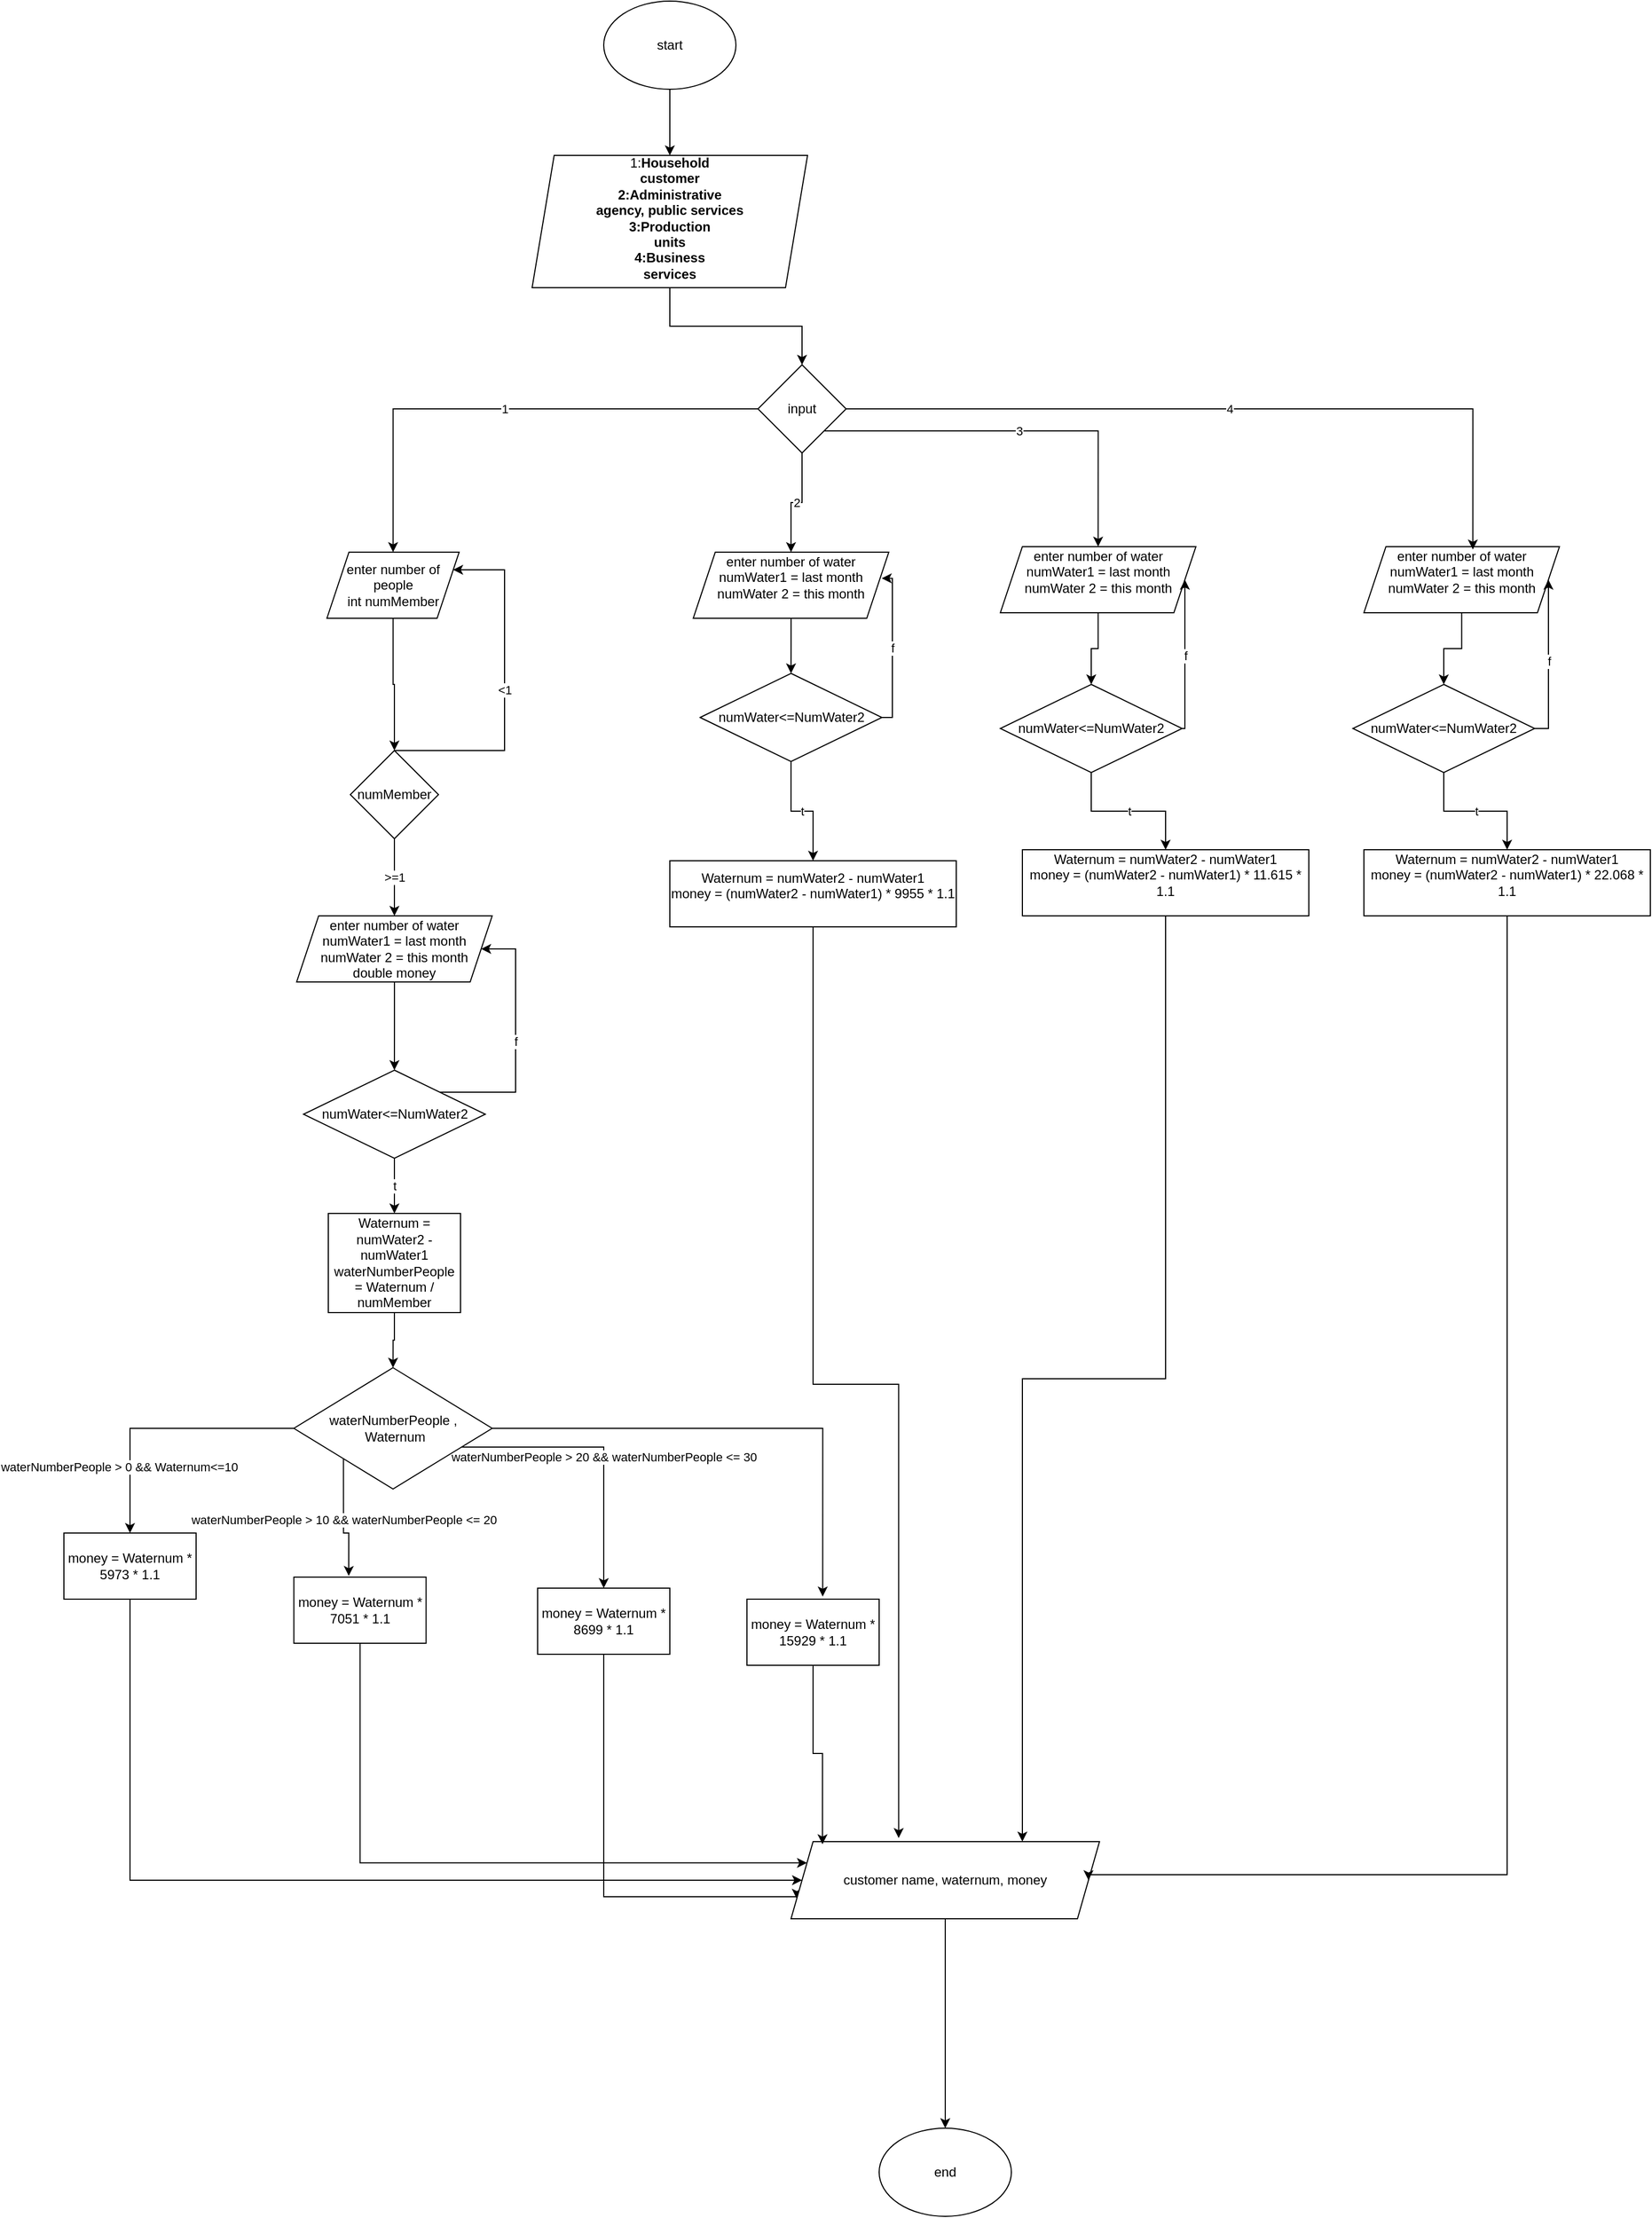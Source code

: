 <mxfile version="23.1.5" type="github">
  <diagram id="C5RBs43oDa-KdzZeNtuy" name="Page-1">
    <mxGraphModel dx="2873" dy="1116" grid="1" gridSize="10" guides="1" tooltips="1" connect="1" arrows="1" fold="1" page="1" pageScale="1" pageWidth="827" pageHeight="1169" math="0" shadow="0">
      <root>
        <mxCell id="WIyWlLk6GJQsqaUBKTNV-0" />
        <mxCell id="WIyWlLk6GJQsqaUBKTNV-1" parent="WIyWlLk6GJQsqaUBKTNV-0" />
        <mxCell id="IxqanWvYmib5GWyPyqOm-8" value="" style="edgeStyle=orthogonalEdgeStyle;rounded=0;orthogonalLoop=1;jettySize=auto;html=1;" edge="1" parent="WIyWlLk6GJQsqaUBKTNV-1" source="IxqanWvYmib5GWyPyqOm-1" target="IxqanWvYmib5GWyPyqOm-7">
          <mxGeometry relative="1" as="geometry" />
        </mxCell>
        <mxCell id="IxqanWvYmib5GWyPyqOm-1" value="start" style="ellipse;whiteSpace=wrap;html=1;" vertex="1" parent="WIyWlLk6GJQsqaUBKTNV-1">
          <mxGeometry x="90" y="30" width="120" height="80" as="geometry" />
        </mxCell>
        <mxCell id="IxqanWvYmib5GWyPyqOm-10" style="edgeStyle=orthogonalEdgeStyle;rounded=0;orthogonalLoop=1;jettySize=auto;html=1;entryX=0.5;entryY=0;entryDx=0;entryDy=0;" edge="1" parent="WIyWlLk6GJQsqaUBKTNV-1" source="IxqanWvYmib5GWyPyqOm-7" target="IxqanWvYmib5GWyPyqOm-9">
          <mxGeometry relative="1" as="geometry" />
        </mxCell>
        <mxCell id="IxqanWvYmib5GWyPyqOm-7" value="1:&lt;b style=&quot;text-align: justify; background-color: initial;&quot;&gt;Household&lt;br/&gt;customer&lt;br&gt;2:&lt;/b&gt;&lt;b&gt;Administrative&lt;br/&gt;agency, public services&lt;br&gt;&lt;/b&gt;&lt;b style=&quot;text-align: justify; background-color: initial;&quot;&gt;3:&lt;/b&gt;&lt;b&gt;Production&lt;br/&gt;units&lt;br&gt;&lt;/b&gt;&lt;b style=&quot;text-align: justify; background-color: initial;&quot;&gt;4:&lt;/b&gt;&lt;b&gt;Business&lt;br/&gt;services&lt;/b&gt;&lt;b style=&quot;text-align: justify; background-color: initial;&quot;&gt;&lt;br&gt;&lt;/b&gt;&lt;p style=&quot;margin-top:4.3pt;margin-right:5.55pt;margin-bottom:&lt;br/&gt;0cm;margin-left:0cm;margin-bottom:.0001pt;text-align:justify&quot; class=&quot;MsoNormal&quot;&gt;&lt;b&gt;&lt;span style=&quot;font-size:12.0pt;font-family:&amp;quot;Calibri&amp;quot;,sans-serif;mso-ascii-theme-font:&lt;br/&gt;minor-latin;mso-hansi-theme-font:minor-latin;mso-bidi-theme-font:minor-latin&quot; lang=&quot;EN-GB&quot;&gt;&lt;/span&gt;&lt;/b&gt;&lt;/p&gt;" style="shape=parallelogram;perimeter=parallelogramPerimeter;whiteSpace=wrap;html=1;fixedSize=1;" vertex="1" parent="WIyWlLk6GJQsqaUBKTNV-1">
          <mxGeometry x="25" y="170" width="250" height="120" as="geometry" />
        </mxCell>
        <mxCell id="IxqanWvYmib5GWyPyqOm-24" value="1" style="edgeStyle=orthogonalEdgeStyle;rounded=0;orthogonalLoop=1;jettySize=auto;html=1;" edge="1" parent="WIyWlLk6GJQsqaUBKTNV-1" source="IxqanWvYmib5GWyPyqOm-9" target="IxqanWvYmib5GWyPyqOm-23">
          <mxGeometry relative="1" as="geometry" />
        </mxCell>
        <mxCell id="IxqanWvYmib5GWyPyqOm-74" value="2" style="edgeStyle=orthogonalEdgeStyle;rounded=0;orthogonalLoop=1;jettySize=auto;html=1;entryX=0.5;entryY=0;entryDx=0;entryDy=0;" edge="1" parent="WIyWlLk6GJQsqaUBKTNV-1" source="IxqanWvYmib5GWyPyqOm-9" target="IxqanWvYmib5GWyPyqOm-72">
          <mxGeometry relative="1" as="geometry" />
        </mxCell>
        <mxCell id="IxqanWvYmib5GWyPyqOm-82" value="3" style="edgeStyle=orthogonalEdgeStyle;rounded=0;orthogonalLoop=1;jettySize=auto;html=1;exitX=1;exitY=1;exitDx=0;exitDy=0;entryX=0.5;entryY=0;entryDx=0;entryDy=0;" edge="1" parent="WIyWlLk6GJQsqaUBKTNV-1" source="IxqanWvYmib5GWyPyqOm-9" target="IxqanWvYmib5GWyPyqOm-81">
          <mxGeometry relative="1" as="geometry" />
        </mxCell>
        <mxCell id="IxqanWvYmib5GWyPyqOm-9" value="input" style="rhombus;whiteSpace=wrap;html=1;" vertex="1" parent="WIyWlLk6GJQsqaUBKTNV-1">
          <mxGeometry x="230" y="360" width="80" height="80" as="geometry" />
        </mxCell>
        <mxCell id="IxqanWvYmib5GWyPyqOm-28" style="edgeStyle=orthogonalEdgeStyle;rounded=0;orthogonalLoop=1;jettySize=auto;html=1;entryX=0.5;entryY=0;entryDx=0;entryDy=0;" edge="1" parent="WIyWlLk6GJQsqaUBKTNV-1" source="IxqanWvYmib5GWyPyqOm-23" target="IxqanWvYmib5GWyPyqOm-26">
          <mxGeometry relative="1" as="geometry" />
        </mxCell>
        <mxCell id="IxqanWvYmib5GWyPyqOm-23" value="enter number of people&lt;br&gt;int numMember" style="shape=parallelogram;perimeter=parallelogramPerimeter;whiteSpace=wrap;html=1;fixedSize=1;" vertex="1" parent="WIyWlLk6GJQsqaUBKTNV-1">
          <mxGeometry x="-161.25" y="530" width="120" height="60" as="geometry" />
        </mxCell>
        <mxCell id="IxqanWvYmib5GWyPyqOm-31" value="&amp;gt;=1" style="edgeStyle=orthogonalEdgeStyle;rounded=0;orthogonalLoop=1;jettySize=auto;html=1;entryX=0.5;entryY=0;entryDx=0;entryDy=0;" edge="1" parent="WIyWlLk6GJQsqaUBKTNV-1" source="IxqanWvYmib5GWyPyqOm-26" target="IxqanWvYmib5GWyPyqOm-30">
          <mxGeometry relative="1" as="geometry" />
        </mxCell>
        <mxCell id="IxqanWvYmib5GWyPyqOm-32" value="&amp;lt;1" style="edgeStyle=orthogonalEdgeStyle;rounded=0;orthogonalLoop=1;jettySize=auto;html=1;entryX=1;entryY=0.25;entryDx=0;entryDy=0;" edge="1" parent="WIyWlLk6GJQsqaUBKTNV-1" source="IxqanWvYmib5GWyPyqOm-26" target="IxqanWvYmib5GWyPyqOm-23">
          <mxGeometry relative="1" as="geometry">
            <mxPoint x="170" y="540" as="targetPoint" />
            <Array as="points">
              <mxPoint y="710" />
              <mxPoint y="546" />
              <mxPoint x="-46" y="546" />
            </Array>
          </mxGeometry>
        </mxCell>
        <mxCell id="IxqanWvYmib5GWyPyqOm-26" value="numMember" style="rhombus;whiteSpace=wrap;html=1;" vertex="1" parent="WIyWlLk6GJQsqaUBKTNV-1">
          <mxGeometry x="-140" y="710" width="80" height="80" as="geometry" />
        </mxCell>
        <mxCell id="IxqanWvYmib5GWyPyqOm-37" style="edgeStyle=orthogonalEdgeStyle;rounded=0;orthogonalLoop=1;jettySize=auto;html=1;entryX=0.5;entryY=0;entryDx=0;entryDy=0;" edge="1" parent="WIyWlLk6GJQsqaUBKTNV-1" source="IxqanWvYmib5GWyPyqOm-30" target="IxqanWvYmib5GWyPyqOm-36">
          <mxGeometry relative="1" as="geometry" />
        </mxCell>
        <mxCell id="IxqanWvYmib5GWyPyqOm-30" value="enter number of water&lt;br&gt;numWater1 = last month&lt;br&gt;numWater 2 = this month&lt;br&gt;double money" style="shape=parallelogram;perimeter=parallelogramPerimeter;whiteSpace=wrap;html=1;fixedSize=1;" vertex="1" parent="WIyWlLk6GJQsqaUBKTNV-1">
          <mxGeometry x="-188.75" y="860" width="177.5" height="60" as="geometry" />
        </mxCell>
        <mxCell id="IxqanWvYmib5GWyPyqOm-38" value="f" style="edgeStyle=orthogonalEdgeStyle;rounded=0;orthogonalLoop=1;jettySize=auto;html=1;entryX=1;entryY=0.5;entryDx=0;entryDy=0;" edge="1" parent="WIyWlLk6GJQsqaUBKTNV-1" source="IxqanWvYmib5GWyPyqOm-36" target="IxqanWvYmib5GWyPyqOm-30">
          <mxGeometry relative="1" as="geometry">
            <mxPoint x="210" y="860" as="targetPoint" />
            <Array as="points">
              <mxPoint x="10" y="1020" />
              <mxPoint x="10" y="890" />
            </Array>
          </mxGeometry>
        </mxCell>
        <mxCell id="IxqanWvYmib5GWyPyqOm-44" value="t" style="edgeStyle=orthogonalEdgeStyle;rounded=0;orthogonalLoop=1;jettySize=auto;html=1;entryX=0.5;entryY=0;entryDx=0;entryDy=0;" edge="1" parent="WIyWlLk6GJQsqaUBKTNV-1" source="IxqanWvYmib5GWyPyqOm-36" target="IxqanWvYmib5GWyPyqOm-40">
          <mxGeometry relative="1" as="geometry" />
        </mxCell>
        <mxCell id="IxqanWvYmib5GWyPyqOm-36" value="numWater&amp;lt;=NumWater2" style="rhombus;whiteSpace=wrap;html=1;" vertex="1" parent="WIyWlLk6GJQsqaUBKTNV-1">
          <mxGeometry x="-182.5" y="1000" width="165" height="80" as="geometry" />
        </mxCell>
        <mxCell id="IxqanWvYmib5GWyPyqOm-50" style="edgeStyle=orthogonalEdgeStyle;rounded=0;orthogonalLoop=1;jettySize=auto;html=1;entryX=0.5;entryY=0;entryDx=0;entryDy=0;" edge="1" parent="WIyWlLk6GJQsqaUBKTNV-1" source="IxqanWvYmib5GWyPyqOm-40" target="IxqanWvYmib5GWyPyqOm-45">
          <mxGeometry relative="1" as="geometry" />
        </mxCell>
        <mxCell id="IxqanWvYmib5GWyPyqOm-40" value="Waternum = numWater2 - numWater1&lt;br&gt;waterNumberPeople = Waternum / numMember" style="rounded=0;whiteSpace=wrap;html=1;" vertex="1" parent="WIyWlLk6GJQsqaUBKTNV-1">
          <mxGeometry x="-160" y="1130" width="120" height="90" as="geometry" />
        </mxCell>
        <mxCell id="IxqanWvYmib5GWyPyqOm-58" value="waterNumberPeople &gt; 0 &amp;&amp; Waternum&lt;=10" style="edgeStyle=orthogonalEdgeStyle;rounded=0;orthogonalLoop=1;jettySize=auto;html=1;" edge="1" parent="WIyWlLk6GJQsqaUBKTNV-1" source="IxqanWvYmib5GWyPyqOm-45" target="IxqanWvYmib5GWyPyqOm-54">
          <mxGeometry x="0.509" y="-10" relative="1" as="geometry">
            <mxPoint as="offset" />
          </mxGeometry>
        </mxCell>
        <mxCell id="IxqanWvYmib5GWyPyqOm-60" value="waterNumberPeople &amp;gt; 20 &amp;amp;&amp;amp; waterNumberPeople &amp;lt;= 30" style="edgeStyle=orthogonalEdgeStyle;rounded=0;orthogonalLoop=1;jettySize=auto;html=1;exitX=1;exitY=1;exitDx=0;exitDy=0;entryX=0.5;entryY=0;entryDx=0;entryDy=0;" edge="1" parent="WIyWlLk6GJQsqaUBKTNV-1" source="IxqanWvYmib5GWyPyqOm-45" target="IxqanWvYmib5GWyPyqOm-56">
          <mxGeometry x="0.166" relative="1" as="geometry">
            <Array as="points">
              <mxPoint x="-56" y="1342" />
              <mxPoint x="90" y="1342" />
            </Array>
            <mxPoint as="offset" />
          </mxGeometry>
        </mxCell>
        <mxCell id="IxqanWvYmib5GWyPyqOm-45" value="waterNumberPeople ,&lt;br&gt;&amp;nbsp;Waternum" style="rhombus;whiteSpace=wrap;html=1;" vertex="1" parent="WIyWlLk6GJQsqaUBKTNV-1">
          <mxGeometry x="-191.25" y="1270" width="180" height="110" as="geometry" />
        </mxCell>
        <mxCell id="IxqanWvYmib5GWyPyqOm-65" style="edgeStyle=orthogonalEdgeStyle;rounded=0;orthogonalLoop=1;jettySize=auto;html=1;entryX=0;entryY=0.5;entryDx=0;entryDy=0;" edge="1" parent="WIyWlLk6GJQsqaUBKTNV-1" source="IxqanWvYmib5GWyPyqOm-54" target="IxqanWvYmib5GWyPyqOm-64">
          <mxGeometry relative="1" as="geometry">
            <Array as="points">
              <mxPoint x="-340" y="1735" />
            </Array>
          </mxGeometry>
        </mxCell>
        <mxCell id="IxqanWvYmib5GWyPyqOm-54" value="money = Waternum * 5973 * 1.1" style="rounded=0;whiteSpace=wrap;html=1;" vertex="1" parent="WIyWlLk6GJQsqaUBKTNV-1">
          <mxGeometry x="-400" y="1420" width="120" height="60" as="geometry" />
        </mxCell>
        <mxCell id="IxqanWvYmib5GWyPyqOm-90" style="edgeStyle=orthogonalEdgeStyle;rounded=0;orthogonalLoop=1;jettySize=auto;html=1;entryX=0;entryY=0.25;entryDx=0;entryDy=0;" edge="1" parent="WIyWlLk6GJQsqaUBKTNV-1" source="IxqanWvYmib5GWyPyqOm-55" target="IxqanWvYmib5GWyPyqOm-64">
          <mxGeometry relative="1" as="geometry">
            <Array as="points">
              <mxPoint x="-131" y="1719" />
            </Array>
          </mxGeometry>
        </mxCell>
        <mxCell id="IxqanWvYmib5GWyPyqOm-55" value="money = Waternum * 7051 * 1.1" style="rounded=0;whiteSpace=wrap;html=1;" vertex="1" parent="WIyWlLk6GJQsqaUBKTNV-1">
          <mxGeometry x="-191.25" y="1460" width="120" height="60" as="geometry" />
        </mxCell>
        <mxCell id="IxqanWvYmib5GWyPyqOm-91" style="edgeStyle=orthogonalEdgeStyle;rounded=0;orthogonalLoop=1;jettySize=auto;html=1;entryX=0;entryY=0.75;entryDx=0;entryDy=0;" edge="1" parent="WIyWlLk6GJQsqaUBKTNV-1" source="IxqanWvYmib5GWyPyqOm-56" target="IxqanWvYmib5GWyPyqOm-64">
          <mxGeometry relative="1" as="geometry">
            <Array as="points">
              <mxPoint x="90" y="1750" />
              <mxPoint x="265" y="1750" />
            </Array>
          </mxGeometry>
        </mxCell>
        <mxCell id="IxqanWvYmib5GWyPyqOm-56" value="money = Waternum * 8699 * 1.1" style="rounded=0;whiteSpace=wrap;html=1;" vertex="1" parent="WIyWlLk6GJQsqaUBKTNV-1">
          <mxGeometry x="30" y="1470" width="120" height="60" as="geometry" />
        </mxCell>
        <mxCell id="IxqanWvYmib5GWyPyqOm-57" value="money = Waternum * 15929 * 1.1" style="rounded=0;whiteSpace=wrap;html=1;" vertex="1" parent="WIyWlLk6GJQsqaUBKTNV-1">
          <mxGeometry x="220" y="1480" width="120" height="60" as="geometry" />
        </mxCell>
        <mxCell id="IxqanWvYmib5GWyPyqOm-59" value="waterNumberPeople &gt; 10 &amp;&amp; waterNumberPeople &lt;= 20" style="edgeStyle=orthogonalEdgeStyle;rounded=0;orthogonalLoop=1;jettySize=auto;html=1;exitX=0;exitY=1;exitDx=0;exitDy=0;entryX=0.415;entryY=-0.018;entryDx=0;entryDy=0;entryPerimeter=0;" edge="1" parent="WIyWlLk6GJQsqaUBKTNV-1" source="IxqanWvYmib5GWyPyqOm-45" target="IxqanWvYmib5GWyPyqOm-55">
          <mxGeometry relative="1" as="geometry" />
        </mxCell>
        <mxCell id="IxqanWvYmib5GWyPyqOm-61" style="edgeStyle=orthogonalEdgeStyle;rounded=0;orthogonalLoop=1;jettySize=auto;html=1;entryX=0.573;entryY=-0.04;entryDx=0;entryDy=0;entryPerimeter=0;" edge="1" parent="WIyWlLk6GJQsqaUBKTNV-1" source="IxqanWvYmib5GWyPyqOm-45" target="IxqanWvYmib5GWyPyqOm-57">
          <mxGeometry relative="1" as="geometry" />
        </mxCell>
        <mxCell id="IxqanWvYmib5GWyPyqOm-89" style="edgeStyle=orthogonalEdgeStyle;rounded=0;orthogonalLoop=1;jettySize=auto;html=1;entryX=0.5;entryY=0;entryDx=0;entryDy=0;" edge="1" parent="WIyWlLk6GJQsqaUBKTNV-1" source="IxqanWvYmib5GWyPyqOm-64" target="IxqanWvYmib5GWyPyqOm-69">
          <mxGeometry relative="1" as="geometry" />
        </mxCell>
        <mxCell id="IxqanWvYmib5GWyPyqOm-64" value="customer name, waternum, money" style="shape=parallelogram;perimeter=parallelogramPerimeter;whiteSpace=wrap;html=1;fixedSize=1;" vertex="1" parent="WIyWlLk6GJQsqaUBKTNV-1">
          <mxGeometry x="260" y="1700" width="280" height="70" as="geometry" />
        </mxCell>
        <mxCell id="IxqanWvYmib5GWyPyqOm-69" value="end" style="ellipse;whiteSpace=wrap;html=1;" vertex="1" parent="WIyWlLk6GJQsqaUBKTNV-1">
          <mxGeometry x="340" y="1960" width="120" height="80" as="geometry" />
        </mxCell>
        <mxCell id="IxqanWvYmib5GWyPyqOm-76" style="edgeStyle=orthogonalEdgeStyle;rounded=0;orthogonalLoop=1;jettySize=auto;html=1;entryX=0.5;entryY=0;entryDx=0;entryDy=0;" edge="1" parent="WIyWlLk6GJQsqaUBKTNV-1" source="IxqanWvYmib5GWyPyqOm-72" target="IxqanWvYmib5GWyPyqOm-75">
          <mxGeometry relative="1" as="geometry" />
        </mxCell>
        <mxCell id="IxqanWvYmib5GWyPyqOm-72" value="enter number of water&lt;br&gt;numWater1 = last month&lt;br&gt;numWater 2 = this month&lt;div&gt;&lt;br/&gt;&lt;/div&gt;" style="shape=parallelogram;perimeter=parallelogramPerimeter;whiteSpace=wrap;html=1;fixedSize=1;" vertex="1" parent="WIyWlLk6GJQsqaUBKTNV-1">
          <mxGeometry x="171.25" y="530" width="177.5" height="60" as="geometry" />
        </mxCell>
        <mxCell id="IxqanWvYmib5GWyPyqOm-79" value="t" style="edgeStyle=orthogonalEdgeStyle;rounded=0;orthogonalLoop=1;jettySize=auto;html=1;entryX=0.5;entryY=0;entryDx=0;entryDy=0;" edge="1" parent="WIyWlLk6GJQsqaUBKTNV-1" source="IxqanWvYmib5GWyPyqOm-75" target="IxqanWvYmib5GWyPyqOm-78">
          <mxGeometry relative="1" as="geometry" />
        </mxCell>
        <mxCell id="IxqanWvYmib5GWyPyqOm-75" value="numWater&amp;lt;=NumWater2" style="rhombus;whiteSpace=wrap;html=1;" vertex="1" parent="WIyWlLk6GJQsqaUBKTNV-1">
          <mxGeometry x="177.5" y="640" width="165" height="80" as="geometry" />
        </mxCell>
        <mxCell id="IxqanWvYmib5GWyPyqOm-77" value="f" style="edgeStyle=orthogonalEdgeStyle;rounded=0;orthogonalLoop=1;jettySize=auto;html=1;entryX=0.964;entryY=0.395;entryDx=0;entryDy=0;entryPerimeter=0;" edge="1" parent="WIyWlLk6GJQsqaUBKTNV-1" source="IxqanWvYmib5GWyPyqOm-75" target="IxqanWvYmib5GWyPyqOm-72">
          <mxGeometry relative="1" as="geometry">
            <Array as="points">
              <mxPoint x="352" y="680" />
            </Array>
          </mxGeometry>
        </mxCell>
        <mxCell id="IxqanWvYmib5GWyPyqOm-78" value="Waternum = numWater2 - numWater1&lt;br&gt;money = (numWater2 - numWater1) * 9955 * 1.1&lt;div&gt;&lt;br/&gt;&lt;/div&gt;" style="rounded=0;whiteSpace=wrap;html=1;" vertex="1" parent="WIyWlLk6GJQsqaUBKTNV-1">
          <mxGeometry x="150" y="810" width="260" height="60" as="geometry" />
        </mxCell>
        <mxCell id="IxqanWvYmib5GWyPyqOm-84" style="edgeStyle=orthogonalEdgeStyle;rounded=0;orthogonalLoop=1;jettySize=auto;html=1;" edge="1" parent="WIyWlLk6GJQsqaUBKTNV-1" source="IxqanWvYmib5GWyPyqOm-81" target="IxqanWvYmib5GWyPyqOm-83">
          <mxGeometry relative="1" as="geometry" />
        </mxCell>
        <mxCell id="IxqanWvYmib5GWyPyqOm-81" value="enter number of water&lt;br&gt;numWater1 = last month&lt;br&gt;numWater 2 = this month&lt;div&gt;&lt;br/&gt;&lt;/div&gt;" style="shape=parallelogram;perimeter=parallelogramPerimeter;whiteSpace=wrap;html=1;fixedSize=1;" vertex="1" parent="WIyWlLk6GJQsqaUBKTNV-1">
          <mxGeometry x="450" y="525" width="177.5" height="60" as="geometry" />
        </mxCell>
        <mxCell id="IxqanWvYmib5GWyPyqOm-85" value="f" style="edgeStyle=orthogonalEdgeStyle;rounded=0;orthogonalLoop=1;jettySize=auto;html=1;entryX=1;entryY=0.5;entryDx=0;entryDy=0;" edge="1" parent="WIyWlLk6GJQsqaUBKTNV-1" source="IxqanWvYmib5GWyPyqOm-83" target="IxqanWvYmib5GWyPyqOm-81">
          <mxGeometry relative="1" as="geometry">
            <Array as="points">
              <mxPoint x="618" y="690" />
            </Array>
          </mxGeometry>
        </mxCell>
        <mxCell id="IxqanWvYmib5GWyPyqOm-87" value="t" style="edgeStyle=orthogonalEdgeStyle;rounded=0;orthogonalLoop=1;jettySize=auto;html=1;" edge="1" parent="WIyWlLk6GJQsqaUBKTNV-1" source="IxqanWvYmib5GWyPyqOm-83" target="IxqanWvYmib5GWyPyqOm-86">
          <mxGeometry relative="1" as="geometry" />
        </mxCell>
        <mxCell id="IxqanWvYmib5GWyPyqOm-83" value="numWater&amp;lt;=NumWater2" style="rhombus;whiteSpace=wrap;html=1;" vertex="1" parent="WIyWlLk6GJQsqaUBKTNV-1">
          <mxGeometry x="450" y="650" width="165" height="80" as="geometry" />
        </mxCell>
        <mxCell id="IxqanWvYmib5GWyPyqOm-94" style="edgeStyle=orthogonalEdgeStyle;rounded=0;orthogonalLoop=1;jettySize=auto;html=1;entryX=0.75;entryY=0;entryDx=0;entryDy=0;" edge="1" parent="WIyWlLk6GJQsqaUBKTNV-1" source="IxqanWvYmib5GWyPyqOm-86" target="IxqanWvYmib5GWyPyqOm-64">
          <mxGeometry relative="1" as="geometry" />
        </mxCell>
        <mxCell id="IxqanWvYmib5GWyPyqOm-86" value="Waternum = numWater2 - numWater1&lt;br&gt;money = (numWater2 - numWater1) * 11.615 * 1.1&lt;div&gt;&lt;br&gt;&lt;/div&gt;" style="rounded=0;whiteSpace=wrap;html=1;" vertex="1" parent="WIyWlLk6GJQsqaUBKTNV-1">
          <mxGeometry x="470" y="800" width="260" height="60" as="geometry" />
        </mxCell>
        <mxCell id="IxqanWvYmib5GWyPyqOm-92" style="edgeStyle=orthogonalEdgeStyle;rounded=0;orthogonalLoop=1;jettySize=auto;html=1;entryX=0.102;entryY=0.034;entryDx=0;entryDy=0;entryPerimeter=0;" edge="1" parent="WIyWlLk6GJQsqaUBKTNV-1" source="IxqanWvYmib5GWyPyqOm-57" target="IxqanWvYmib5GWyPyqOm-64">
          <mxGeometry relative="1" as="geometry" />
        </mxCell>
        <mxCell id="IxqanWvYmib5GWyPyqOm-93" style="edgeStyle=orthogonalEdgeStyle;rounded=0;orthogonalLoop=1;jettySize=auto;html=1;entryX=0.349;entryY=-0.047;entryDx=0;entryDy=0;entryPerimeter=0;" edge="1" parent="WIyWlLk6GJQsqaUBKTNV-1" source="IxqanWvYmib5GWyPyqOm-78" target="IxqanWvYmib5GWyPyqOm-64">
          <mxGeometry relative="1" as="geometry" />
        </mxCell>
        <mxCell id="IxqanWvYmib5GWyPyqOm-99" style="edgeStyle=orthogonalEdgeStyle;rounded=0;orthogonalLoop=1;jettySize=auto;html=1;entryX=0.5;entryY=0;entryDx=0;entryDy=0;" edge="1" parent="WIyWlLk6GJQsqaUBKTNV-1" source="IxqanWvYmib5GWyPyqOm-96" target="IxqanWvYmib5GWyPyqOm-98">
          <mxGeometry relative="1" as="geometry" />
        </mxCell>
        <mxCell id="IxqanWvYmib5GWyPyqOm-96" value="enter number of water&lt;br&gt;numWater1 = last month&lt;br&gt;numWater 2 = this month&lt;div&gt;&lt;br/&gt;&lt;/div&gt;" style="shape=parallelogram;perimeter=parallelogramPerimeter;whiteSpace=wrap;html=1;fixedSize=1;" vertex="1" parent="WIyWlLk6GJQsqaUBKTNV-1">
          <mxGeometry x="780" y="525" width="177.5" height="60" as="geometry" />
        </mxCell>
        <mxCell id="IxqanWvYmib5GWyPyqOm-97" value="4" style="edgeStyle=orthogonalEdgeStyle;rounded=0;orthogonalLoop=1;jettySize=auto;html=1;entryX=0.557;entryY=0.043;entryDx=0;entryDy=0;entryPerimeter=0;" edge="1" parent="WIyWlLk6GJQsqaUBKTNV-1" source="IxqanWvYmib5GWyPyqOm-9" target="IxqanWvYmib5GWyPyqOm-96">
          <mxGeometry relative="1" as="geometry" />
        </mxCell>
        <mxCell id="IxqanWvYmib5GWyPyqOm-103" value="f" style="edgeStyle=orthogonalEdgeStyle;rounded=0;orthogonalLoop=1;jettySize=auto;html=1;entryX=1;entryY=0.5;entryDx=0;entryDy=0;" edge="1" parent="WIyWlLk6GJQsqaUBKTNV-1" source="IxqanWvYmib5GWyPyqOm-98" target="IxqanWvYmib5GWyPyqOm-96">
          <mxGeometry relative="1" as="geometry">
            <Array as="points">
              <mxPoint x="948" y="690" />
            </Array>
          </mxGeometry>
        </mxCell>
        <mxCell id="IxqanWvYmib5GWyPyqOm-105" value="t" style="edgeStyle=orthogonalEdgeStyle;rounded=0;orthogonalLoop=1;jettySize=auto;html=1;entryX=0.5;entryY=0;entryDx=0;entryDy=0;" edge="1" parent="WIyWlLk6GJQsqaUBKTNV-1" source="IxqanWvYmib5GWyPyqOm-98" target="IxqanWvYmib5GWyPyqOm-104">
          <mxGeometry relative="1" as="geometry" />
        </mxCell>
        <mxCell id="IxqanWvYmib5GWyPyqOm-98" value="numWater&amp;lt;=NumWater2" style="rhombus;whiteSpace=wrap;html=1;" vertex="1" parent="WIyWlLk6GJQsqaUBKTNV-1">
          <mxGeometry x="770" y="650" width="165" height="80" as="geometry" />
        </mxCell>
        <mxCell id="IxqanWvYmib5GWyPyqOm-106" style="edgeStyle=orthogonalEdgeStyle;rounded=0;orthogonalLoop=1;jettySize=auto;html=1;entryX=1;entryY=0.5;entryDx=0;entryDy=0;" edge="1" parent="WIyWlLk6GJQsqaUBKTNV-1" source="IxqanWvYmib5GWyPyqOm-104" target="IxqanWvYmib5GWyPyqOm-64">
          <mxGeometry relative="1" as="geometry">
            <Array as="points">
              <mxPoint x="910" y="1730" />
              <mxPoint x="530" y="1730" />
            </Array>
          </mxGeometry>
        </mxCell>
        <mxCell id="IxqanWvYmib5GWyPyqOm-104" value="Waternum = numWater2 - numWater1&lt;br&gt;money = (numWater2 - numWater1) * 22.068 * 1.1&lt;div&gt;&lt;br&gt;&lt;/div&gt;" style="rounded=0;whiteSpace=wrap;html=1;" vertex="1" parent="WIyWlLk6GJQsqaUBKTNV-1">
          <mxGeometry x="780" y="800" width="260" height="60" as="geometry" />
        </mxCell>
      </root>
    </mxGraphModel>
  </diagram>
</mxfile>
